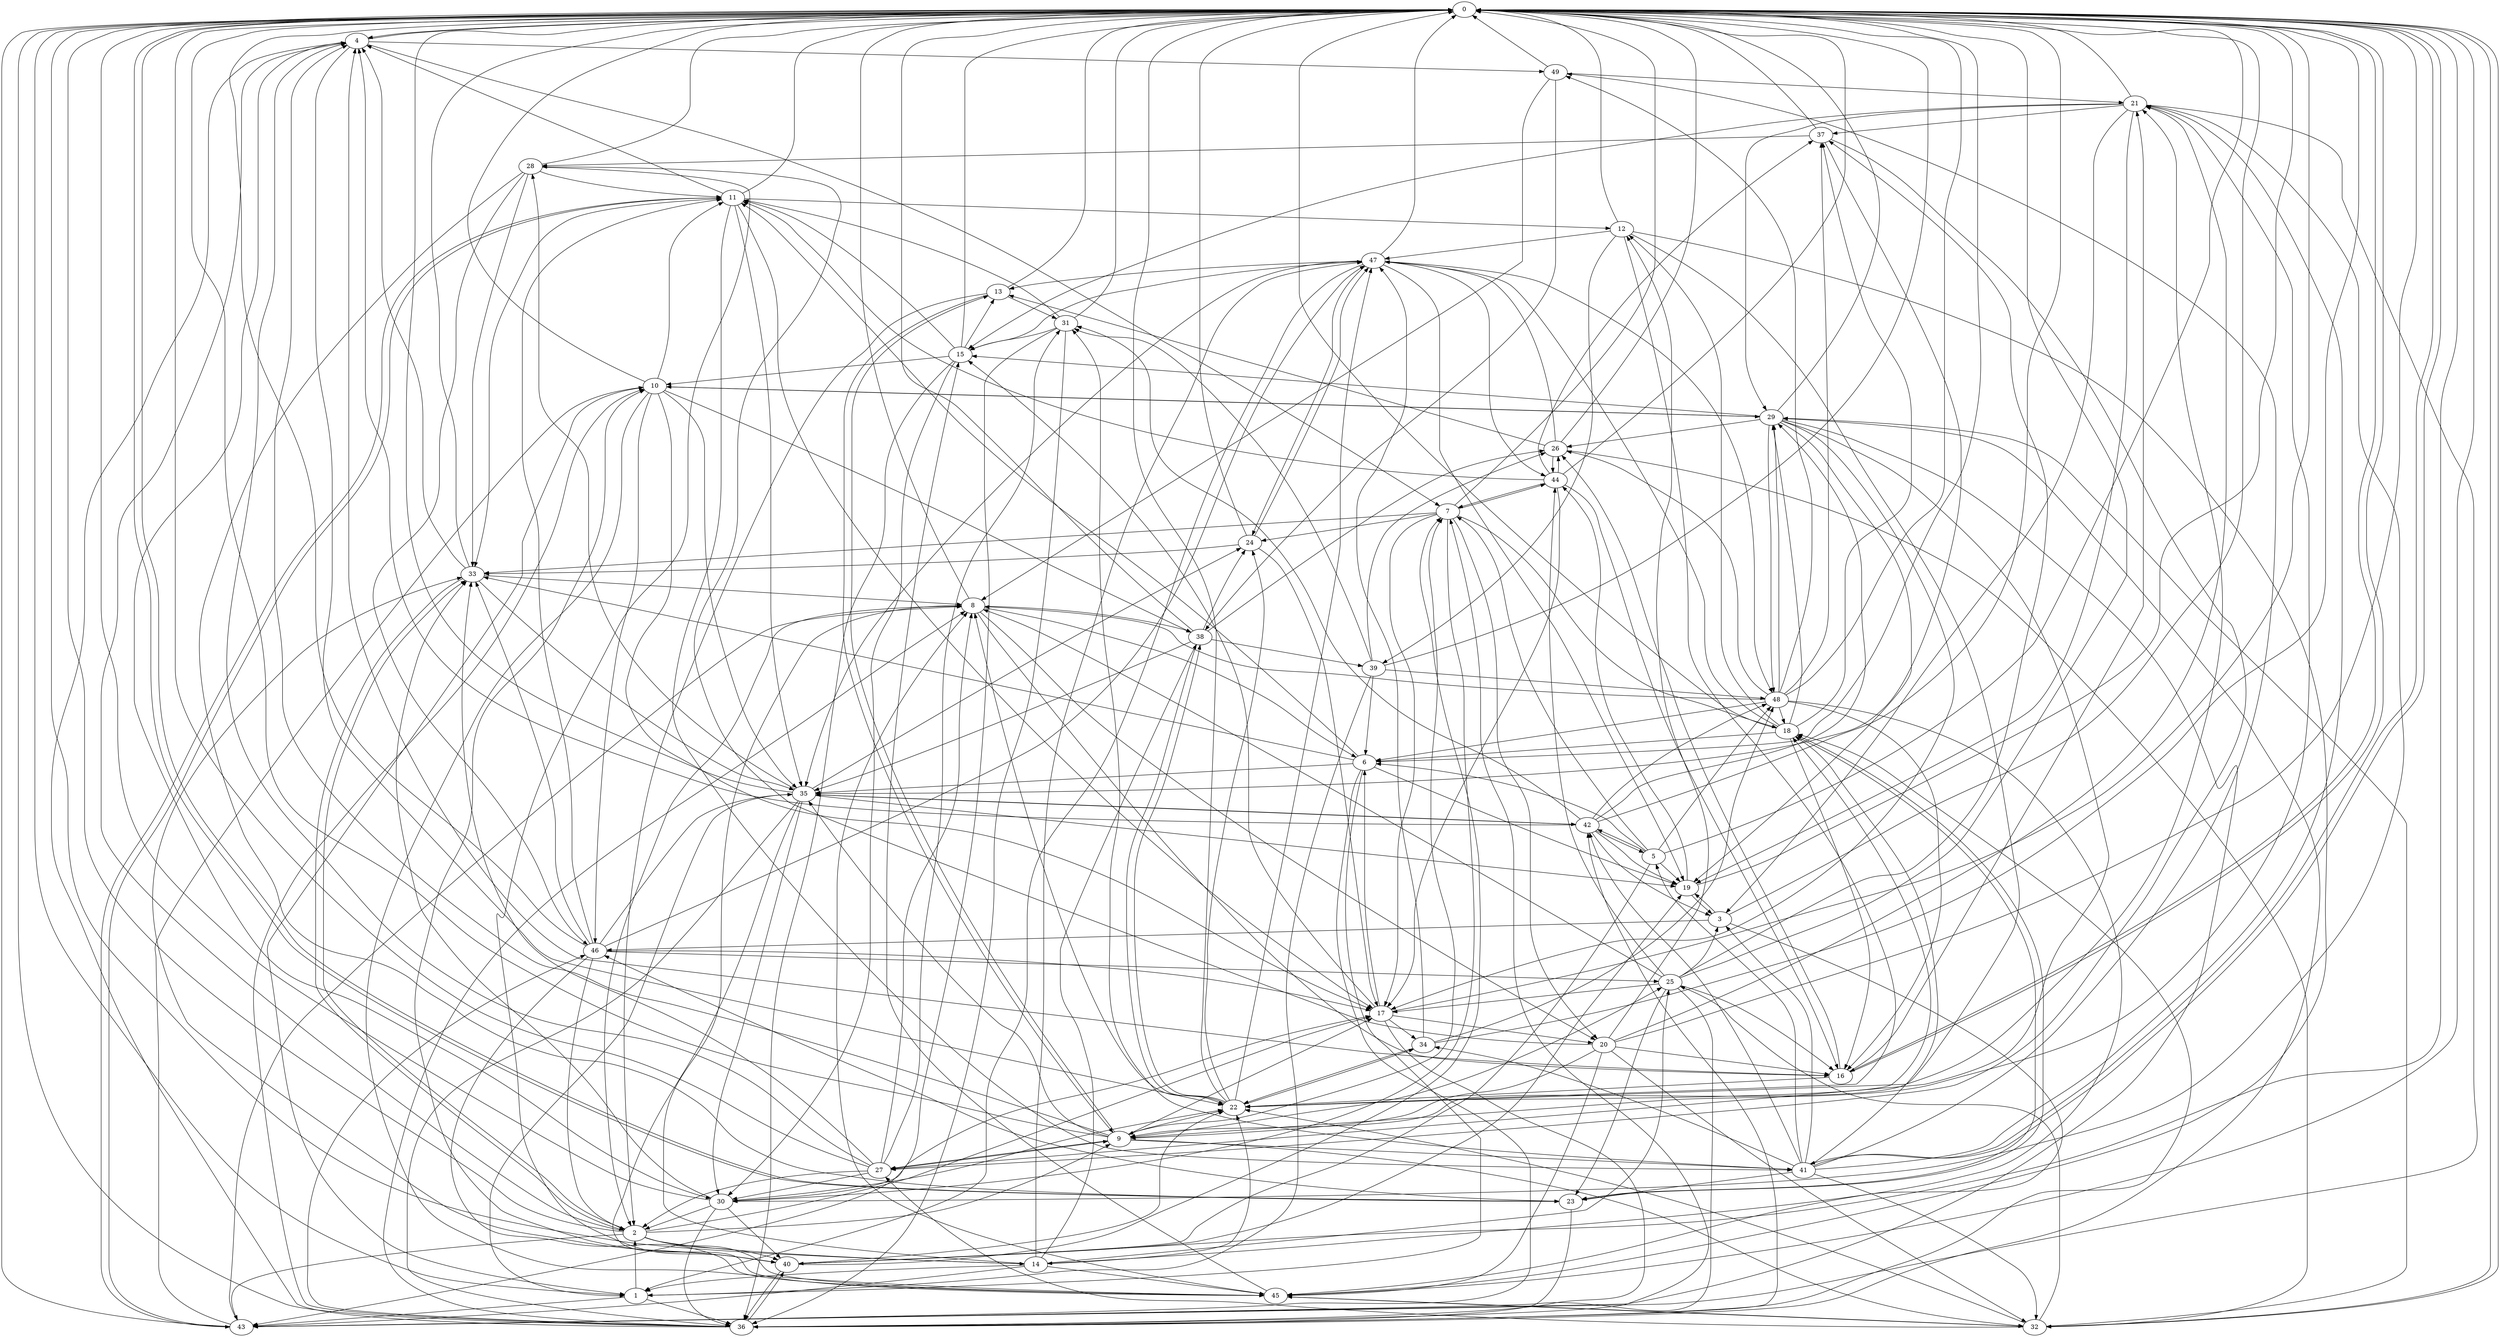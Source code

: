 strict digraph "" {
	0	 [component_delay=3];
	4	 [component_delay=3];
	0 -> 4	 [wire_delay=1];
	16	 [component_delay=3];
	0 -> 16	 [wire_delay=1];
	23	 [component_delay=3];
	0 -> 23	 [wire_delay=1];
	32	 [component_delay=3];
	0 -> 32	 [wire_delay=1];
	41	 [component_delay=3];
	0 -> 41	 [wire_delay=1];
	1	 [component_delay=3];
	1 -> 0	 [wire_delay=1];
	2	 [component_delay=3];
	1 -> 2	 [wire_delay=1];
	36	 [component_delay=3];
	1 -> 36	 [wire_delay=1];
	43	 [component_delay=3];
	1 -> 43	 [wire_delay=1];
	2 -> 0	 [wire_delay=1];
	2 -> 4	 [wire_delay=1];
	9	 [component_delay=3];
	2 -> 9	 [wire_delay=1];
	14	 [component_delay=3];
	2 -> 14	 [wire_delay=1];
	17	 [component_delay=3];
	2 -> 17	 [wire_delay=1];
	33	 [component_delay=3];
	2 -> 33	 [wire_delay=1];
	40	 [component_delay=3];
	2 -> 40	 [wire_delay=1];
	2 -> 43	 [wire_delay=1];
	45	 [component_delay=3];
	2 -> 45	 [wire_delay=1];
	3	 [component_delay=3];
	3 -> 0	 [wire_delay=1];
	19	 [component_delay=3];
	3 -> 19	 [wire_delay=1];
	3 -> 45	 [wire_delay=1];
	46	 [component_delay=3];
	3 -> 46	 [wire_delay=1];
	4 -> 0	 [wire_delay=1];
	7	 [component_delay=3];
	4 -> 7	 [wire_delay=1];
	22	 [component_delay=3];
	4 -> 22	 [wire_delay=1];
	30	 [component_delay=3];
	4 -> 30	 [wire_delay=1];
	49	 [component_delay=3];
	4 -> 49	 [wire_delay=1];
	5	 [component_delay=3];
	5 -> 0	 [wire_delay=1];
	6	 [component_delay=3];
	5 -> 6	 [wire_delay=1];
	5 -> 7	 [wire_delay=1];
	5 -> 19	 [wire_delay=1];
	5 -> 40	 [wire_delay=1];
	42	 [component_delay=3];
	5 -> 42	 [wire_delay=1];
	48	 [component_delay=3];
	5 -> 48	 [wire_delay=1];
	6 -> 0	 [wire_delay=1];
	6 -> 1	 [wire_delay=1];
	11	 [component_delay=3];
	6 -> 11	 [wire_delay=1];
	6 -> 19	 [wire_delay=1];
	6 -> 33	 [wire_delay=1];
	35	 [component_delay=3];
	6 -> 35	 [wire_delay=1];
	6 -> 43	 [wire_delay=1];
	7 -> 0	 [wire_delay=1];
	7 -> 17	 [wire_delay=1];
	18	 [component_delay=3];
	7 -> 18	 [wire_delay=1];
	20	 [component_delay=3];
	7 -> 20	 [wire_delay=1];
	24	 [component_delay=3];
	7 -> 24	 [wire_delay=1];
	7 -> 30	 [wire_delay=1];
	7 -> 33	 [wire_delay=1];
	44	 [component_delay=3];
	7 -> 44	 [wire_delay=1];
	8	 [component_delay=3];
	8 -> 0	 [wire_delay=1];
	8 -> 2	 [wire_delay=1];
	8 -> 6	 [wire_delay=1];
	8 -> 16	 [wire_delay=1];
	8 -> 20	 [wire_delay=1];
	38	 [component_delay=3];
	8 -> 38	 [wire_delay=1];
	9 -> 0	 [wire_delay=1];
	9 -> 4	 [wire_delay=1];
	9 -> 7	 [wire_delay=1];
	13	 [component_delay=3];
	9 -> 13	 [wire_delay=1];
	9 -> 17	 [wire_delay=1];
	21	 [component_delay=3];
	9 -> 21	 [wire_delay=1];
	25	 [component_delay=3];
	9 -> 25	 [wire_delay=1];
	27	 [component_delay=3];
	9 -> 27	 [wire_delay=1];
	9 -> 32	 [wire_delay=1];
	9 -> 35	 [wire_delay=1];
	9 -> 41	 [wire_delay=1];
	10	 [component_delay=3];
	10 -> 0	 [wire_delay=1];
	10 -> 1	 [wire_delay=1];
	10 -> 11	 [wire_delay=1];
	10 -> 17	 [wire_delay=1];
	29	 [component_delay=3];
	10 -> 29	 [wire_delay=1];
	10 -> 35	 [wire_delay=1];
	10 -> 38	 [wire_delay=1];
	10 -> 45	 [wire_delay=1];
	10 -> 46	 [wire_delay=1];
	11 -> 0	 [wire_delay=1];
	11 -> 4	 [wire_delay=1];
	12	 [component_delay=3];
	11 -> 12	 [wire_delay=1];
	11 -> 17	 [wire_delay=1];
	11 -> 33	 [wire_delay=1];
	11 -> 35	 [wire_delay=1];
	11 -> 41	 [wire_delay=1];
	11 -> 43	 [wire_delay=1];
	12 -> 0	 [wire_delay=1];
	12 -> 9	 [wire_delay=1];
	12 -> 22	 [wire_delay=1];
	39	 [component_delay=3];
	12 -> 39	 [wire_delay=1];
	12 -> 45	 [wire_delay=1];
	47	 [component_delay=3];
	12 -> 47	 [wire_delay=1];
	13 -> 0	 [wire_delay=1];
	13 -> 2	 [wire_delay=1];
	13 -> 9	 [wire_delay=1];
	31	 [component_delay=3];
	13 -> 31	 [wire_delay=1];
	14 -> 0	 [wire_delay=1];
	14 -> 1	 [wire_delay=1];
	14 -> 8	 [wire_delay=1];
	14 -> 22	 [wire_delay=1];
	14 -> 25	 [wire_delay=1];
	14 -> 38	 [wire_delay=1];
	14 -> 43	 [wire_delay=1];
	14 -> 45	 [wire_delay=1];
	14 -> 47	 [wire_delay=1];
	15	 [component_delay=3];
	15 -> 0	 [wire_delay=1];
	15 -> 10	 [wire_delay=1];
	15 -> 11	 [wire_delay=1];
	15 -> 13	 [wire_delay=1];
	15 -> 30	 [wire_delay=1];
	15 -> 36	 [wire_delay=1];
	15 -> 47	 [wire_delay=1];
	16 -> 0	 [wire_delay=1];
	16 -> 4	 [wire_delay=1];
	16 -> 21	 [wire_delay=1];
	16 -> 22	 [wire_delay=1];
	26	 [component_delay=3];
	16 -> 26	 [wire_delay=1];
	17 -> 0	 [wire_delay=1];
	17 -> 6	 [wire_delay=1];
	17 -> 15	 [wire_delay=1];
	17 -> 20	 [wire_delay=1];
	34	 [component_delay=3];
	17 -> 34	 [wire_delay=1];
	17 -> 36	 [wire_delay=1];
	18 -> 0	 [wire_delay=1];
	18 -> 6	 [wire_delay=1];
	18 -> 12	 [wire_delay=1];
	18 -> 16	 [wire_delay=1];
	18 -> 23	 [wire_delay=1];
	18 -> 29	 [wire_delay=1];
	37	 [component_delay=3];
	18 -> 37	 [wire_delay=1];
	18 -> 47	 [wire_delay=1];
	19 -> 0	 [wire_delay=1];
	19 -> 3	 [wire_delay=1];
	19 -> 44	 [wire_delay=1];
	20 -> 0	 [wire_delay=1];
	20 -> 9	 [wire_delay=1];
	20 -> 12	 [wire_delay=1];
	20 -> 16	 [wire_delay=1];
	20 -> 21	 [wire_delay=1];
	28	 [component_delay=3];
	20 -> 28	 [wire_delay=1];
	20 -> 32	 [wire_delay=1];
	20 -> 45	 [wire_delay=1];
	21 -> 0	 [wire_delay=1];
	21 -> 3	 [wire_delay=1];
	21 -> 15	 [wire_delay=1];
	21 -> 19	 [wire_delay=1];
	21 -> 29	 [wire_delay=1];
	21 -> 30	 [wire_delay=1];
	21 -> 37	 [wire_delay=1];
	21 -> 43	 [wire_delay=1];
	22 -> 0	 [wire_delay=1];
	22 -> 8	 [wire_delay=1];
	22 -> 9	 [wire_delay=1];
	22 -> 18	 [wire_delay=1];
	22 -> 21	 [wire_delay=1];
	22 -> 24	 [wire_delay=1];
	22 -> 34	 [wire_delay=1];
	22 -> 38	 [wire_delay=1];
	22 -> 47	 [wire_delay=1];
	23 -> 0	 [wire_delay=1];
	23 -> 18	 [wire_delay=1];
	23 -> 36	 [wire_delay=1];
	23 -> 46	 [wire_delay=1];
	24 -> 0	 [wire_delay=1];
	24 -> 17	 [wire_delay=1];
	24 -> 33	 [wire_delay=1];
	24 -> 47	 [wire_delay=1];
	25 -> 0	 [wire_delay=1];
	25 -> 3	 [wire_delay=1];
	25 -> 8	 [wire_delay=1];
	25 -> 16	 [wire_delay=1];
	25 -> 17	 [wire_delay=1];
	25 -> 23	 [wire_delay=1];
	25 -> 37	 [wire_delay=1];
	25 -> 43	 [wire_delay=1];
	25 -> 44	 [wire_delay=1];
	26 -> 0	 [wire_delay=1];
	26 -> 13	 [wire_delay=1];
	26 -> 32	 [wire_delay=1];
	26 -> 44	 [wire_delay=1];
	26 -> 47	 [wire_delay=1];
	27 -> 0	 [wire_delay=1];
	27 -> 2	 [wire_delay=1];
	27 -> 4	 [wire_delay=1];
	27 -> 8	 [wire_delay=1];
	27 -> 9	 [wire_delay=1];
	27 -> 30	 [wire_delay=1];
	27 -> 31	 [wire_delay=1];
	27 -> 33	 [wire_delay=1];
	28 -> 0	 [wire_delay=1];
	28 -> 11	 [wire_delay=1];
	28 -> 23	 [wire_delay=1];
	28 -> 33	 [wire_delay=1];
	28 -> 40	 [wire_delay=1];
	28 -> 46	 [wire_delay=1];
	29 -> 0	 [wire_delay=1];
	29 -> 10	 [wire_delay=1];
	29 -> 15	 [wire_delay=1];
	29 -> 17	 [wire_delay=1];
	29 -> 19	 [wire_delay=1];
	29 -> 26	 [wire_delay=1];
	29 -> 27	 [wire_delay=1];
	29 -> 43	 [wire_delay=1];
	29 -> 48	 [wire_delay=1];
	30 -> 0	 [wire_delay=1];
	30 -> 2	 [wire_delay=1];
	30 -> 17	 [wire_delay=1];
	30 -> 22	 [wire_delay=1];
	30 -> 33	 [wire_delay=1];
	30 -> 36	 [wire_delay=1];
	30 -> 40	 [wire_delay=1];
	31 -> 0	 [wire_delay=1];
	31 -> 11	 [wire_delay=1];
	31 -> 15	 [wire_delay=1];
	31 -> 36	 [wire_delay=1];
	31 -> 43	 [wire_delay=1];
	32 -> 0	 [wire_delay=1];
	32 -> 22	 [wire_delay=1];
	32 -> 25	 [wire_delay=1];
	32 -> 27	 [wire_delay=1];
	32 -> 29	 [wire_delay=1];
	32 -> 45	 [wire_delay=1];
	33 -> 0	 [wire_delay=1];
	33 -> 2	 [wire_delay=1];
	33 -> 4	 [wire_delay=1];
	33 -> 8	 [wire_delay=1];
	33 -> 35	 [wire_delay=1];
	34 -> 0	 [wire_delay=1];
	34 -> 22	 [wire_delay=1];
	34 -> 47	 [wire_delay=1];
	34 -> 48	 [wire_delay=1];
	35 -> 0	 [wire_delay=1];
	35 -> 1	 [wire_delay=1];
	35 -> 19	 [wire_delay=1];
	35 -> 24	 [wire_delay=1];
	35 -> 28	 [wire_delay=1];
	35 -> 30	 [wire_delay=1];
	35 -> 36	 [wire_delay=1];
	35 -> 42	 [wire_delay=1];
	35 -> 45	 [wire_delay=1];
	36 -> 0	 [wire_delay=1];
	36 -> 4	 [wire_delay=1];
	36 -> 7	 [wire_delay=1];
	36 -> 8	 [wire_delay=1];
	36 -> 10	 [wire_delay=1];
	36 -> 18	 [wire_delay=1];
	36 -> 29	 [wire_delay=1];
	36 -> 40	 [wire_delay=1];
	36 -> 42	 [wire_delay=1];
	36 -> 46	 [wire_delay=1];
	37 -> 0	 [wire_delay=1];
	37 -> 27	 [wire_delay=1];
	37 -> 28	 [wire_delay=1];
	37 -> 35	 [wire_delay=1];
	38 -> 0	 [wire_delay=1];
	38 -> 22	 [wire_delay=1];
	38 -> 24	 [wire_delay=1];
	38 -> 26	 [wire_delay=1];
	38 -> 35	 [wire_delay=1];
	38 -> 39	 [wire_delay=1];
	39 -> 0	 [wire_delay=1];
	39 -> 1	 [wire_delay=1];
	39 -> 6	 [wire_delay=1];
	39 -> 26	 [wire_delay=1];
	39 -> 31	 [wire_delay=1];
	39 -> 48	 [wire_delay=1];
	40 -> 0	 [wire_delay=1];
	40 -> 7	 [wire_delay=1];
	40 -> 10	 [wire_delay=1];
	40 -> 19	 [wire_delay=1];
	40 -> 22	 [wire_delay=1];
	40 -> 33	 [wire_delay=1];
	40 -> 36	 [wire_delay=1];
	41 -> 0	 [wire_delay=1];
	41 -> 3	 [wire_delay=1];
	41 -> 5	 [wire_delay=1];
	41 -> 18	 [wire_delay=1];
	41 -> 21	 [wire_delay=1];
	41 -> 23	 [wire_delay=1];
	41 -> 31	 [wire_delay=1];
	41 -> 32	 [wire_delay=1];
	41 -> 34	 [wire_delay=1];
	41 -> 42	 [wire_delay=1];
	41 -> 49	 [wire_delay=1];
	42 -> 0	 [wire_delay=1];
	42 -> 3	 [wire_delay=1];
	42 -> 4	 [wire_delay=1];
	42 -> 5	 [wire_delay=1];
	42 -> 19	 [wire_delay=1];
	42 -> 29	 [wire_delay=1];
	42 -> 31	 [wire_delay=1];
	42 -> 35	 [wire_delay=1];
	42 -> 48	 [wire_delay=1];
	43 -> 0	 [wire_delay=1];
	43 -> 8	 [wire_delay=1];
	43 -> 10	 [wire_delay=1];
	43 -> 11	 [wire_delay=1];
	44 -> 0	 [wire_delay=1];
	44 -> 7	 [wire_delay=1];
	44 -> 11	 [wire_delay=1];
	44 -> 16	 [wire_delay=1];
	44 -> 17	 [wire_delay=1];
	44 -> 26	 [wire_delay=1];
	44 -> 37	 [wire_delay=1];
	45 -> 0	 [wire_delay=1];
	45 -> 8	 [wire_delay=1];
	45 -> 15	 [wire_delay=1];
	45 -> 32	 [wire_delay=1];
	46 -> 0	 [wire_delay=1];
	46 -> 2	 [wire_delay=1];
	46 -> 11	 [wire_delay=1];
	46 -> 17	 [wire_delay=1];
	46 -> 25	 [wire_delay=1];
	46 -> 33	 [wire_delay=1];
	46 -> 35	 [wire_delay=1];
	46 -> 45	 [wire_delay=1];
	46 -> 47	 [wire_delay=1];
	47 -> 0	 [wire_delay=1];
	47 -> 1	 [wire_delay=1];
	47 -> 13	 [wire_delay=1];
	47 -> 19	 [wire_delay=1];
	47 -> 24	 [wire_delay=1];
	47 -> 35	 [wire_delay=1];
	47 -> 44	 [wire_delay=1];
	47 -> 48	 [wire_delay=1];
	48 -> 0	 [wire_delay=1];
	48 -> 6	 [wire_delay=1];
	48 -> 8	 [wire_delay=1];
	48 -> 14	 [wire_delay=1];
	48 -> 16	 [wire_delay=1];
	48 -> 18	 [wire_delay=1];
	48 -> 26	 [wire_delay=1];
	48 -> 29	 [wire_delay=1];
	48 -> 37	 [wire_delay=1];
	48 -> 49	 [wire_delay=1];
	49 -> 0	 [wire_delay=1];
	49 -> 8	 [wire_delay=1];
	49 -> 21	 [wire_delay=1];
	49 -> 38	 [wire_delay=1];
}
